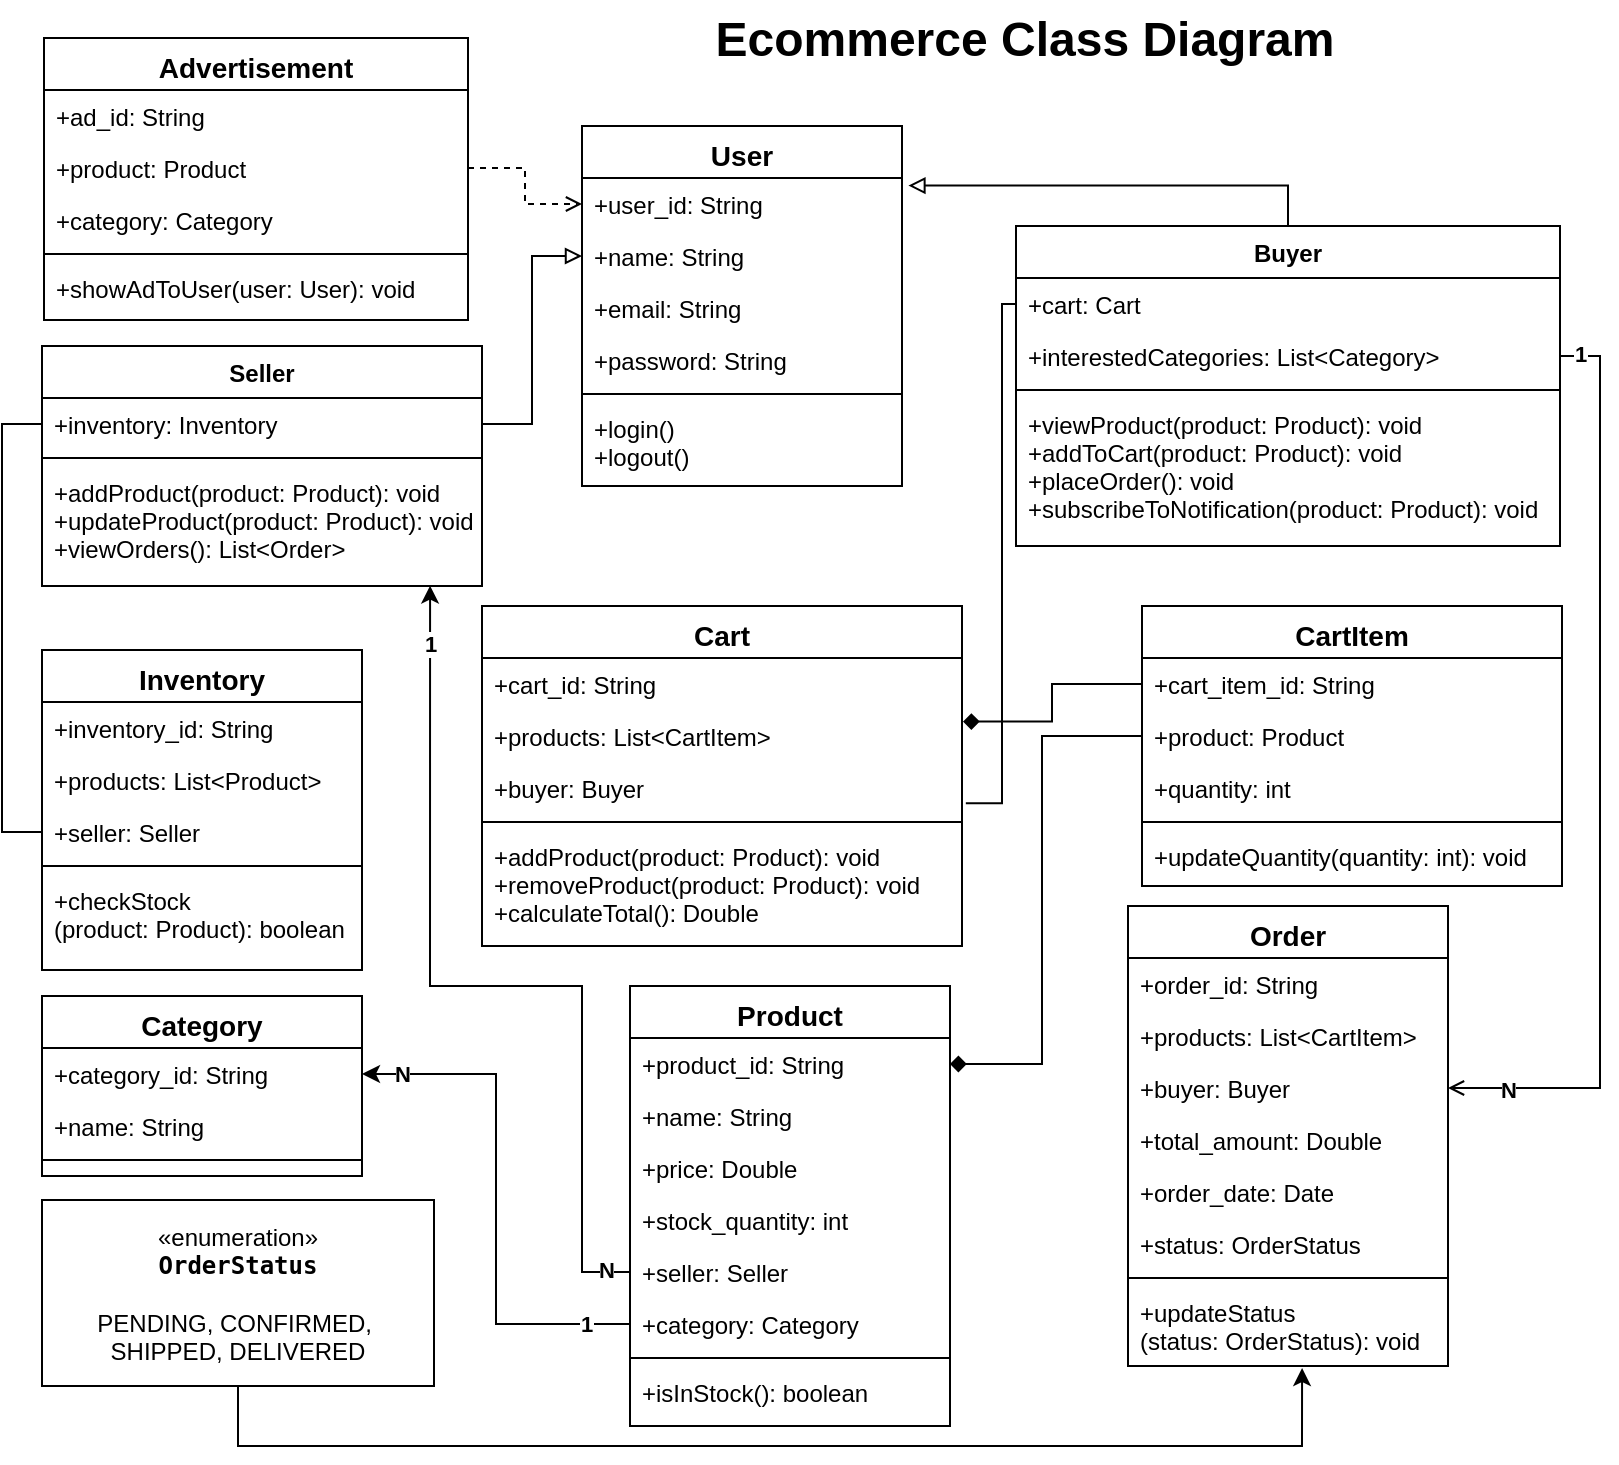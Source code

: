 <mxfile version="24.7.7">
  <diagram id="C5RBs43oDa-KdzZeNtuy" name="Page-1">
    <mxGraphModel dx="1235" dy="655" grid="1" gridSize="10" guides="1" tooltips="1" connect="1" arrows="1" fold="1" page="1" pageScale="1" pageWidth="827" pageHeight="1169" math="0" shadow="0">
      <root>
        <mxCell id="WIyWlLk6GJQsqaUBKTNV-0" />
        <mxCell id="WIyWlLk6GJQsqaUBKTNV-1" parent="WIyWlLk6GJQsqaUBKTNV-0" />
        <mxCell id="zkfFHV4jXpPFQw0GAbJ--0" value="User" style="swimlane;fontStyle=1;align=center;verticalAlign=top;childLayout=stackLayout;horizontal=1;startSize=26;horizontalStack=0;resizeParent=1;resizeLast=0;collapsible=1;marginBottom=0;rounded=0;shadow=0;strokeWidth=1;fontSize=14;" parent="WIyWlLk6GJQsqaUBKTNV-1" vertex="1">
          <mxGeometry x="307" y="93" width="160" height="180" as="geometry">
            <mxRectangle x="230" y="140" width="160" height="26" as="alternateBounds" />
          </mxGeometry>
        </mxCell>
        <mxCell id="zkfFHV4jXpPFQw0GAbJ--1" value="+user_id: String" style="text;align=left;verticalAlign=top;spacingLeft=4;spacingRight=4;overflow=hidden;rotatable=0;points=[[0,0.5],[1,0.5]];portConstraint=eastwest;" parent="zkfFHV4jXpPFQw0GAbJ--0" vertex="1">
          <mxGeometry y="26" width="160" height="26" as="geometry" />
        </mxCell>
        <mxCell id="zkfFHV4jXpPFQw0GAbJ--2" value="+name: String" style="text;align=left;verticalAlign=top;spacingLeft=4;spacingRight=4;overflow=hidden;rotatable=0;points=[[0,0.5],[1,0.5]];portConstraint=eastwest;rounded=0;shadow=0;html=0;" parent="zkfFHV4jXpPFQw0GAbJ--0" vertex="1">
          <mxGeometry y="52" width="160" height="26" as="geometry" />
        </mxCell>
        <mxCell id="zkfFHV4jXpPFQw0GAbJ--3" value="+email: String" style="text;align=left;verticalAlign=top;spacingLeft=4;spacingRight=4;overflow=hidden;rotatable=0;points=[[0,0.5],[1,0.5]];portConstraint=eastwest;rounded=0;shadow=0;html=0;" parent="zkfFHV4jXpPFQw0GAbJ--0" vertex="1">
          <mxGeometry y="78" width="160" height="26" as="geometry" />
        </mxCell>
        <mxCell id="u5Cq7U4rIZ7ZOea5_f4H-0" value="+password: String" style="text;align=left;verticalAlign=top;spacingLeft=4;spacingRight=4;overflow=hidden;rotatable=0;points=[[0,0.5],[1,0.5]];portConstraint=eastwest;rounded=0;shadow=0;html=0;" vertex="1" parent="zkfFHV4jXpPFQw0GAbJ--0">
          <mxGeometry y="104" width="160" height="26" as="geometry" />
        </mxCell>
        <mxCell id="zkfFHV4jXpPFQw0GAbJ--4" value="" style="line;html=1;strokeWidth=1;align=left;verticalAlign=middle;spacingTop=-1;spacingLeft=3;spacingRight=3;rotatable=0;labelPosition=right;points=[];portConstraint=eastwest;" parent="zkfFHV4jXpPFQw0GAbJ--0" vertex="1">
          <mxGeometry y="130" width="160" height="8" as="geometry" />
        </mxCell>
        <mxCell id="zkfFHV4jXpPFQw0GAbJ--5" value="+login()&#xa;+logout()" style="text;align=left;verticalAlign=top;spacingLeft=4;spacingRight=4;overflow=hidden;rotatable=0;points=[[0,0.5],[1,0.5]];portConstraint=eastwest;" parent="zkfFHV4jXpPFQw0GAbJ--0" vertex="1">
          <mxGeometry y="138" width="160" height="42" as="geometry" />
        </mxCell>
        <mxCell id="zkfFHV4jXpPFQw0GAbJ--17" value="Buyer" style="swimlane;fontStyle=1;align=center;verticalAlign=top;childLayout=stackLayout;horizontal=1;startSize=26;horizontalStack=0;resizeParent=1;resizeLast=0;collapsible=1;marginBottom=0;rounded=0;shadow=0;strokeWidth=1;" parent="WIyWlLk6GJQsqaUBKTNV-1" vertex="1">
          <mxGeometry x="524" y="143" width="272" height="160" as="geometry">
            <mxRectangle x="550" y="140" width="160" height="26" as="alternateBounds" />
          </mxGeometry>
        </mxCell>
        <mxCell id="zkfFHV4jXpPFQw0GAbJ--18" value="+cart: Cart" style="text;align=left;verticalAlign=top;spacingLeft=4;spacingRight=4;overflow=hidden;rotatable=0;points=[[0,0.5],[1,0.5]];portConstraint=eastwest;" parent="zkfFHV4jXpPFQw0GAbJ--17" vertex="1">
          <mxGeometry y="26" width="272" height="26" as="geometry" />
        </mxCell>
        <mxCell id="zkfFHV4jXpPFQw0GAbJ--19" value="+interestedCategories: List&lt;Category&gt;" style="text;align=left;verticalAlign=top;spacingLeft=4;spacingRight=4;overflow=hidden;rotatable=0;points=[[0,0.5],[1,0.5]];portConstraint=eastwest;rounded=0;shadow=0;html=0;" parent="zkfFHV4jXpPFQw0GAbJ--17" vertex="1">
          <mxGeometry y="52" width="272" height="26" as="geometry" />
        </mxCell>
        <mxCell id="zkfFHV4jXpPFQw0GAbJ--23" value="" style="line;html=1;strokeWidth=1;align=left;verticalAlign=middle;spacingTop=-1;spacingLeft=3;spacingRight=3;rotatable=0;labelPosition=right;points=[];portConstraint=eastwest;" parent="zkfFHV4jXpPFQw0GAbJ--17" vertex="1">
          <mxGeometry y="78" width="272" height="8" as="geometry" />
        </mxCell>
        <mxCell id="zkfFHV4jXpPFQw0GAbJ--24" value="+viewProduct(product: Product): void&#xa;+addToCart(product: Product): void&#xa;+placeOrder(): void&#xa;+subscribeToNotification(product: Product): void" style="text;align=left;verticalAlign=top;spacingLeft=4;spacingRight=4;overflow=hidden;rotatable=0;points=[[0,0.5],[1,0.5]];portConstraint=eastwest;" parent="zkfFHV4jXpPFQw0GAbJ--17" vertex="1">
          <mxGeometry y="86" width="272" height="74" as="geometry" />
        </mxCell>
        <mxCell id="u5Cq7U4rIZ7ZOea5_f4H-1" value="Seller" style="swimlane;fontStyle=1;align=center;verticalAlign=top;childLayout=stackLayout;horizontal=1;startSize=26;horizontalStack=0;resizeParent=1;resizeLast=0;collapsible=1;marginBottom=0;rounded=0;shadow=0;strokeWidth=1;" vertex="1" parent="WIyWlLk6GJQsqaUBKTNV-1">
          <mxGeometry x="37" y="203" width="220" height="120" as="geometry">
            <mxRectangle x="550" y="140" width="160" height="26" as="alternateBounds" />
          </mxGeometry>
        </mxCell>
        <mxCell id="u5Cq7U4rIZ7ZOea5_f4H-2" value="+inventory: Inventory" style="text;align=left;verticalAlign=top;spacingLeft=4;spacingRight=4;overflow=hidden;rotatable=0;points=[[0,0.5],[1,0.5]];portConstraint=eastwest;" vertex="1" parent="u5Cq7U4rIZ7ZOea5_f4H-1">
          <mxGeometry y="26" width="220" height="26" as="geometry" />
        </mxCell>
        <mxCell id="u5Cq7U4rIZ7ZOea5_f4H-4" value="" style="line;html=1;strokeWidth=1;align=left;verticalAlign=middle;spacingTop=-1;spacingLeft=3;spacingRight=3;rotatable=0;labelPosition=right;points=[];portConstraint=eastwest;" vertex="1" parent="u5Cq7U4rIZ7ZOea5_f4H-1">
          <mxGeometry y="52" width="220" height="8" as="geometry" />
        </mxCell>
        <mxCell id="u5Cq7U4rIZ7ZOea5_f4H-5" value="+addProduct(product: Product): void&#xa;+updateProduct(product: Product): void&#xa;+viewOrders(): List&lt;Order&gt;" style="text;align=left;verticalAlign=top;spacingLeft=4;spacingRight=4;overflow=hidden;rotatable=0;points=[[0,0.5],[1,0.5]];portConstraint=eastwest;" vertex="1" parent="u5Cq7U4rIZ7ZOea5_f4H-1">
          <mxGeometry y="60" width="220" height="60" as="geometry" />
        </mxCell>
        <mxCell id="u5Cq7U4rIZ7ZOea5_f4H-6" value="Product" style="swimlane;fontStyle=1;align=center;verticalAlign=top;childLayout=stackLayout;horizontal=1;startSize=26;horizontalStack=0;resizeParent=1;resizeLast=0;collapsible=1;marginBottom=0;rounded=0;shadow=0;strokeWidth=1;fontSize=14;" vertex="1" parent="WIyWlLk6GJQsqaUBKTNV-1">
          <mxGeometry x="331" y="523" width="160" height="220" as="geometry">
            <mxRectangle x="230" y="140" width="160" height="26" as="alternateBounds" />
          </mxGeometry>
        </mxCell>
        <mxCell id="u5Cq7U4rIZ7ZOea5_f4H-7" value="+product_id: String" style="text;align=left;verticalAlign=top;spacingLeft=4;spacingRight=4;overflow=hidden;rotatable=0;points=[[0,0.5],[1,0.5]];portConstraint=eastwest;" vertex="1" parent="u5Cq7U4rIZ7ZOea5_f4H-6">
          <mxGeometry y="26" width="160" height="26" as="geometry" />
        </mxCell>
        <mxCell id="u5Cq7U4rIZ7ZOea5_f4H-8" value="+name: String" style="text;align=left;verticalAlign=top;spacingLeft=4;spacingRight=4;overflow=hidden;rotatable=0;points=[[0,0.5],[1,0.5]];portConstraint=eastwest;rounded=0;shadow=0;html=0;" vertex="1" parent="u5Cq7U4rIZ7ZOea5_f4H-6">
          <mxGeometry y="52" width="160" height="26" as="geometry" />
        </mxCell>
        <mxCell id="u5Cq7U4rIZ7ZOea5_f4H-9" value="+price: Double" style="text;align=left;verticalAlign=top;spacingLeft=4;spacingRight=4;overflow=hidden;rotatable=0;points=[[0,0.5],[1,0.5]];portConstraint=eastwest;rounded=0;shadow=0;html=0;" vertex="1" parent="u5Cq7U4rIZ7ZOea5_f4H-6">
          <mxGeometry y="78" width="160" height="26" as="geometry" />
        </mxCell>
        <mxCell id="u5Cq7U4rIZ7ZOea5_f4H-10" value="+stock_quantity: int" style="text;align=left;verticalAlign=top;spacingLeft=4;spacingRight=4;overflow=hidden;rotatable=0;points=[[0,0.5],[1,0.5]];portConstraint=eastwest;rounded=0;shadow=0;html=0;" vertex="1" parent="u5Cq7U4rIZ7ZOea5_f4H-6">
          <mxGeometry y="104" width="160" height="26" as="geometry" />
        </mxCell>
        <mxCell id="u5Cq7U4rIZ7ZOea5_f4H-13" value="+seller: Seller" style="text;align=left;verticalAlign=top;spacingLeft=4;spacingRight=4;overflow=hidden;rotatable=0;points=[[0,0.5],[1,0.5]];portConstraint=eastwest;rounded=0;shadow=0;html=0;" vertex="1" parent="u5Cq7U4rIZ7ZOea5_f4H-6">
          <mxGeometry y="130" width="160" height="26" as="geometry" />
        </mxCell>
        <mxCell id="u5Cq7U4rIZ7ZOea5_f4H-14" value="+category: Category" style="text;align=left;verticalAlign=top;spacingLeft=4;spacingRight=4;overflow=hidden;rotatable=0;points=[[0,0.5],[1,0.5]];portConstraint=eastwest;rounded=0;shadow=0;html=0;" vertex="1" parent="u5Cq7U4rIZ7ZOea5_f4H-6">
          <mxGeometry y="156" width="160" height="26" as="geometry" />
        </mxCell>
        <mxCell id="u5Cq7U4rIZ7ZOea5_f4H-11" value="" style="line;html=1;strokeWidth=1;align=left;verticalAlign=middle;spacingTop=-1;spacingLeft=3;spacingRight=3;rotatable=0;labelPosition=right;points=[];portConstraint=eastwest;" vertex="1" parent="u5Cq7U4rIZ7ZOea5_f4H-6">
          <mxGeometry y="182" width="160" height="8" as="geometry" />
        </mxCell>
        <mxCell id="u5Cq7U4rIZ7ZOea5_f4H-12" value="+isInStock(): boolean" style="text;align=left;verticalAlign=top;spacingLeft=4;spacingRight=4;overflow=hidden;rotatable=0;points=[[0,0.5],[1,0.5]];portConstraint=eastwest;" vertex="1" parent="u5Cq7U4rIZ7ZOea5_f4H-6">
          <mxGeometry y="190" width="160" height="30" as="geometry" />
        </mxCell>
        <mxCell id="u5Cq7U4rIZ7ZOea5_f4H-15" value="Cart" style="swimlane;fontStyle=1;align=center;verticalAlign=top;childLayout=stackLayout;horizontal=1;startSize=26;horizontalStack=0;resizeParent=1;resizeLast=0;collapsible=1;marginBottom=0;rounded=0;shadow=0;strokeWidth=1;fontSize=14;" vertex="1" parent="WIyWlLk6GJQsqaUBKTNV-1">
          <mxGeometry x="257" y="333" width="240" height="170" as="geometry">
            <mxRectangle x="230" y="140" width="160" height="26" as="alternateBounds" />
          </mxGeometry>
        </mxCell>
        <mxCell id="u5Cq7U4rIZ7ZOea5_f4H-16" value="+cart_id: String" style="text;align=left;verticalAlign=top;spacingLeft=4;spacingRight=4;overflow=hidden;rotatable=0;points=[[0,0.5],[1,0.5]];portConstraint=eastwest;" vertex="1" parent="u5Cq7U4rIZ7ZOea5_f4H-15">
          <mxGeometry y="26" width="240" height="26" as="geometry" />
        </mxCell>
        <mxCell id="u5Cq7U4rIZ7ZOea5_f4H-17" value="+products: List&lt;CartItem&gt;" style="text;align=left;verticalAlign=top;spacingLeft=4;spacingRight=4;overflow=hidden;rotatable=0;points=[[0,0.5],[1,0.5]];portConstraint=eastwest;rounded=0;shadow=0;html=0;" vertex="1" parent="u5Cq7U4rIZ7ZOea5_f4H-15">
          <mxGeometry y="52" width="240" height="26" as="geometry" />
        </mxCell>
        <mxCell id="u5Cq7U4rIZ7ZOea5_f4H-18" value="+buyer: Buyer" style="text;align=left;verticalAlign=top;spacingLeft=4;spacingRight=4;overflow=hidden;rotatable=0;points=[[0,0.5],[1,0.5]];portConstraint=eastwest;rounded=0;shadow=0;html=0;" vertex="1" parent="u5Cq7U4rIZ7ZOea5_f4H-15">
          <mxGeometry y="78" width="240" height="26" as="geometry" />
        </mxCell>
        <mxCell id="u5Cq7U4rIZ7ZOea5_f4H-20" value="" style="line;html=1;strokeWidth=1;align=left;verticalAlign=middle;spacingTop=-1;spacingLeft=3;spacingRight=3;rotatable=0;labelPosition=right;points=[];portConstraint=eastwest;" vertex="1" parent="u5Cq7U4rIZ7ZOea5_f4H-15">
          <mxGeometry y="104" width="240" height="8" as="geometry" />
        </mxCell>
        <mxCell id="u5Cq7U4rIZ7ZOea5_f4H-21" value="+addProduct(product: Product): void&#xa;+removeProduct(product: Product): void&#xa;+calculateTotal(): Double" style="text;align=left;verticalAlign=top;spacingLeft=4;spacingRight=4;overflow=hidden;rotatable=0;points=[[0,0.5],[1,0.5]];portConstraint=eastwest;" vertex="1" parent="u5Cq7U4rIZ7ZOea5_f4H-15">
          <mxGeometry y="112" width="240" height="58" as="geometry" />
        </mxCell>
        <mxCell id="u5Cq7U4rIZ7ZOea5_f4H-22" value="CartItem" style="swimlane;fontStyle=1;align=center;verticalAlign=top;childLayout=stackLayout;horizontal=1;startSize=26;horizontalStack=0;resizeParent=1;resizeLast=0;collapsible=1;marginBottom=0;rounded=0;shadow=0;strokeWidth=1;fontSize=14;" vertex="1" parent="WIyWlLk6GJQsqaUBKTNV-1">
          <mxGeometry x="587" y="333" width="210" height="140" as="geometry">
            <mxRectangle x="230" y="140" width="160" height="26" as="alternateBounds" />
          </mxGeometry>
        </mxCell>
        <mxCell id="u5Cq7U4rIZ7ZOea5_f4H-23" value="+cart_item_id: String" style="text;align=left;verticalAlign=top;spacingLeft=4;spacingRight=4;overflow=hidden;rotatable=0;points=[[0,0.5],[1,0.5]];portConstraint=eastwest;" vertex="1" parent="u5Cq7U4rIZ7ZOea5_f4H-22">
          <mxGeometry y="26" width="210" height="26" as="geometry" />
        </mxCell>
        <mxCell id="u5Cq7U4rIZ7ZOea5_f4H-24" value="+product: Product" style="text;align=left;verticalAlign=top;spacingLeft=4;spacingRight=4;overflow=hidden;rotatable=0;points=[[0,0.5],[1,0.5]];portConstraint=eastwest;rounded=0;shadow=0;html=0;" vertex="1" parent="u5Cq7U4rIZ7ZOea5_f4H-22">
          <mxGeometry y="52" width="210" height="26" as="geometry" />
        </mxCell>
        <mxCell id="u5Cq7U4rIZ7ZOea5_f4H-25" value="+quantity: int" style="text;align=left;verticalAlign=top;spacingLeft=4;spacingRight=4;overflow=hidden;rotatable=0;points=[[0,0.5],[1,0.5]];portConstraint=eastwest;rounded=0;shadow=0;html=0;" vertex="1" parent="u5Cq7U4rIZ7ZOea5_f4H-22">
          <mxGeometry y="78" width="210" height="26" as="geometry" />
        </mxCell>
        <mxCell id="u5Cq7U4rIZ7ZOea5_f4H-27" value="" style="line;html=1;strokeWidth=1;align=left;verticalAlign=middle;spacingTop=-1;spacingLeft=3;spacingRight=3;rotatable=0;labelPosition=right;points=[];portConstraint=eastwest;" vertex="1" parent="u5Cq7U4rIZ7ZOea5_f4H-22">
          <mxGeometry y="104" width="210" height="8" as="geometry" />
        </mxCell>
        <mxCell id="u5Cq7U4rIZ7ZOea5_f4H-28" value="+updateQuantity(quantity: int): void" style="text;align=left;verticalAlign=top;spacingLeft=4;spacingRight=4;overflow=hidden;rotatable=0;points=[[0,0.5],[1,0.5]];portConstraint=eastwest;" vertex="1" parent="u5Cq7U4rIZ7ZOea5_f4H-22">
          <mxGeometry y="112" width="210" height="28" as="geometry" />
        </mxCell>
        <mxCell id="u5Cq7U4rIZ7ZOea5_f4H-29" value="Order" style="swimlane;fontStyle=1;align=center;verticalAlign=top;childLayout=stackLayout;horizontal=1;startSize=26;horizontalStack=0;resizeParent=1;resizeLast=0;collapsible=1;marginBottom=0;rounded=0;shadow=0;strokeWidth=1;fontSize=14;" vertex="1" parent="WIyWlLk6GJQsqaUBKTNV-1">
          <mxGeometry x="580" y="483" width="160" height="230" as="geometry">
            <mxRectangle x="230" y="140" width="160" height="26" as="alternateBounds" />
          </mxGeometry>
        </mxCell>
        <mxCell id="u5Cq7U4rIZ7ZOea5_f4H-30" value="+order_id: String" style="text;align=left;verticalAlign=top;spacingLeft=4;spacingRight=4;overflow=hidden;rotatable=0;points=[[0,0.5],[1,0.5]];portConstraint=eastwest;" vertex="1" parent="u5Cq7U4rIZ7ZOea5_f4H-29">
          <mxGeometry y="26" width="160" height="26" as="geometry" />
        </mxCell>
        <mxCell id="u5Cq7U4rIZ7ZOea5_f4H-31" value="+products: List&lt;CartItem&gt;" style="text;align=left;verticalAlign=top;spacingLeft=4;spacingRight=4;overflow=hidden;rotatable=0;points=[[0,0.5],[1,0.5]];portConstraint=eastwest;rounded=0;shadow=0;html=0;" vertex="1" parent="u5Cq7U4rIZ7ZOea5_f4H-29">
          <mxGeometry y="52" width="160" height="26" as="geometry" />
        </mxCell>
        <mxCell id="u5Cq7U4rIZ7ZOea5_f4H-32" value="+buyer: Buyer" style="text;align=left;verticalAlign=top;spacingLeft=4;spacingRight=4;overflow=hidden;rotatable=0;points=[[0,0.5],[1,0.5]];portConstraint=eastwest;rounded=0;shadow=0;html=0;" vertex="1" parent="u5Cq7U4rIZ7ZOea5_f4H-29">
          <mxGeometry y="78" width="160" height="26" as="geometry" />
        </mxCell>
        <mxCell id="u5Cq7U4rIZ7ZOea5_f4H-33" value="+total_amount: Double" style="text;align=left;verticalAlign=top;spacingLeft=4;spacingRight=4;overflow=hidden;rotatable=0;points=[[0,0.5],[1,0.5]];portConstraint=eastwest;rounded=0;shadow=0;html=0;" vertex="1" parent="u5Cq7U4rIZ7ZOea5_f4H-29">
          <mxGeometry y="104" width="160" height="26" as="geometry" />
        </mxCell>
        <mxCell id="u5Cq7U4rIZ7ZOea5_f4H-34" value="+order_date: Date" style="text;align=left;verticalAlign=top;spacingLeft=4;spacingRight=4;overflow=hidden;rotatable=0;points=[[0,0.5],[1,0.5]];portConstraint=eastwest;rounded=0;shadow=0;html=0;" vertex="1" parent="u5Cq7U4rIZ7ZOea5_f4H-29">
          <mxGeometry y="130" width="160" height="26" as="geometry" />
        </mxCell>
        <mxCell id="u5Cq7U4rIZ7ZOea5_f4H-35" value="+status: OrderStatus" style="text;align=left;verticalAlign=top;spacingLeft=4;spacingRight=4;overflow=hidden;rotatable=0;points=[[0,0.5],[1,0.5]];portConstraint=eastwest;rounded=0;shadow=0;html=0;" vertex="1" parent="u5Cq7U4rIZ7ZOea5_f4H-29">
          <mxGeometry y="156" width="160" height="26" as="geometry" />
        </mxCell>
        <mxCell id="u5Cq7U4rIZ7ZOea5_f4H-36" value="" style="line;html=1;strokeWidth=1;align=left;verticalAlign=middle;spacingTop=-1;spacingLeft=3;spacingRight=3;rotatable=0;labelPosition=right;points=[];portConstraint=eastwest;" vertex="1" parent="u5Cq7U4rIZ7ZOea5_f4H-29">
          <mxGeometry y="182" width="160" height="8" as="geometry" />
        </mxCell>
        <mxCell id="u5Cq7U4rIZ7ZOea5_f4H-37" value="+updateStatus&#xa;(status: OrderStatus): void" style="text;align=left;verticalAlign=top;spacingLeft=4;spacingRight=4;overflow=hidden;rotatable=0;points=[[0,0.5],[1,0.5]];portConstraint=eastwest;" vertex="1" parent="u5Cq7U4rIZ7ZOea5_f4H-29">
          <mxGeometry y="190" width="160" height="40" as="geometry" />
        </mxCell>
        <mxCell id="u5Cq7U4rIZ7ZOea5_f4H-38" value="Inventory" style="swimlane;fontStyle=1;align=center;verticalAlign=top;childLayout=stackLayout;horizontal=1;startSize=26;horizontalStack=0;resizeParent=1;resizeLast=0;collapsible=1;marginBottom=0;rounded=0;shadow=0;strokeWidth=1;fontSize=14;" vertex="1" parent="WIyWlLk6GJQsqaUBKTNV-1">
          <mxGeometry x="37" y="355" width="160" height="160" as="geometry">
            <mxRectangle x="230" y="140" width="160" height="26" as="alternateBounds" />
          </mxGeometry>
        </mxCell>
        <mxCell id="u5Cq7U4rIZ7ZOea5_f4H-39" value="+inventory_id: String" style="text;align=left;verticalAlign=top;spacingLeft=4;spacingRight=4;overflow=hidden;rotatable=0;points=[[0,0.5],[1,0.5]];portConstraint=eastwest;" vertex="1" parent="u5Cq7U4rIZ7ZOea5_f4H-38">
          <mxGeometry y="26" width="160" height="26" as="geometry" />
        </mxCell>
        <mxCell id="u5Cq7U4rIZ7ZOea5_f4H-40" value="+products: List&lt;Product&gt;" style="text;align=left;verticalAlign=top;spacingLeft=4;spacingRight=4;overflow=hidden;rotatable=0;points=[[0,0.5],[1,0.5]];portConstraint=eastwest;rounded=0;shadow=0;html=0;" vertex="1" parent="u5Cq7U4rIZ7ZOea5_f4H-38">
          <mxGeometry y="52" width="160" height="26" as="geometry" />
        </mxCell>
        <mxCell id="u5Cq7U4rIZ7ZOea5_f4H-41" value="+seller: Seller" style="text;align=left;verticalAlign=top;spacingLeft=4;spacingRight=4;overflow=hidden;rotatable=0;points=[[0,0.5],[1,0.5]];portConstraint=eastwest;rounded=0;shadow=0;html=0;" vertex="1" parent="u5Cq7U4rIZ7ZOea5_f4H-38">
          <mxGeometry y="78" width="160" height="26" as="geometry" />
        </mxCell>
        <mxCell id="u5Cq7U4rIZ7ZOea5_f4H-45" value="" style="line;html=1;strokeWidth=1;align=left;verticalAlign=middle;spacingTop=-1;spacingLeft=3;spacingRight=3;rotatable=0;labelPosition=right;points=[];portConstraint=eastwest;" vertex="1" parent="u5Cq7U4rIZ7ZOea5_f4H-38">
          <mxGeometry y="104" width="160" height="8" as="geometry" />
        </mxCell>
        <mxCell id="u5Cq7U4rIZ7ZOea5_f4H-46" value="+checkStock&#xa;(product: Product): boolean" style="text;align=left;verticalAlign=top;spacingLeft=4;spacingRight=4;overflow=hidden;rotatable=0;points=[[0,0.5],[1,0.5]];portConstraint=eastwest;" vertex="1" parent="u5Cq7U4rIZ7ZOea5_f4H-38">
          <mxGeometry y="112" width="160" height="48" as="geometry" />
        </mxCell>
        <mxCell id="u5Cq7U4rIZ7ZOea5_f4H-47" value="Advertisement" style="swimlane;fontStyle=1;align=center;verticalAlign=top;childLayout=stackLayout;horizontal=1;startSize=26;horizontalStack=0;resizeParent=1;resizeLast=0;collapsible=1;marginBottom=0;rounded=0;shadow=0;strokeWidth=1;fontSize=14;" vertex="1" parent="WIyWlLk6GJQsqaUBKTNV-1">
          <mxGeometry x="38" y="49" width="212" height="141" as="geometry">
            <mxRectangle x="230" y="140" width="160" height="26" as="alternateBounds" />
          </mxGeometry>
        </mxCell>
        <mxCell id="u5Cq7U4rIZ7ZOea5_f4H-48" value="+ad_id: String" style="text;align=left;verticalAlign=top;spacingLeft=4;spacingRight=4;overflow=hidden;rotatable=0;points=[[0,0.5],[1,0.5]];portConstraint=eastwest;" vertex="1" parent="u5Cq7U4rIZ7ZOea5_f4H-47">
          <mxGeometry y="26" width="212" height="26" as="geometry" />
        </mxCell>
        <mxCell id="u5Cq7U4rIZ7ZOea5_f4H-49" value="+product: Product" style="text;align=left;verticalAlign=top;spacingLeft=4;spacingRight=4;overflow=hidden;rotatable=0;points=[[0,0.5],[1,0.5]];portConstraint=eastwest;rounded=0;shadow=0;html=0;" vertex="1" parent="u5Cq7U4rIZ7ZOea5_f4H-47">
          <mxGeometry y="52" width="212" height="26" as="geometry" />
        </mxCell>
        <mxCell id="u5Cq7U4rIZ7ZOea5_f4H-50" value="+category: Category" style="text;align=left;verticalAlign=top;spacingLeft=4;spacingRight=4;overflow=hidden;rotatable=0;points=[[0,0.5],[1,0.5]];portConstraint=eastwest;rounded=0;shadow=0;html=0;" vertex="1" parent="u5Cq7U4rIZ7ZOea5_f4H-47">
          <mxGeometry y="78" width="212" height="26" as="geometry" />
        </mxCell>
        <mxCell id="u5Cq7U4rIZ7ZOea5_f4H-54" value="" style="line;html=1;strokeWidth=1;align=left;verticalAlign=middle;spacingTop=-1;spacingLeft=3;spacingRight=3;rotatable=0;labelPosition=right;points=[];portConstraint=eastwest;" vertex="1" parent="u5Cq7U4rIZ7ZOea5_f4H-47">
          <mxGeometry y="104" width="212" height="8" as="geometry" />
        </mxCell>
        <mxCell id="u5Cq7U4rIZ7ZOea5_f4H-55" value="+showAdToUser(user: User): void" style="text;align=left;verticalAlign=top;spacingLeft=4;spacingRight=4;overflow=hidden;rotatable=0;points=[[0,0.5],[1,0.5]];portConstraint=eastwest;" vertex="1" parent="u5Cq7U4rIZ7ZOea5_f4H-47">
          <mxGeometry y="112" width="212" height="28" as="geometry" />
        </mxCell>
        <mxCell id="u5Cq7U4rIZ7ZOea5_f4H-56" value="Category" style="swimlane;fontStyle=1;align=center;verticalAlign=top;childLayout=stackLayout;horizontal=1;startSize=26;horizontalStack=0;resizeParent=1;resizeLast=0;collapsible=1;marginBottom=0;rounded=0;shadow=0;strokeWidth=1;fontSize=14;" vertex="1" parent="WIyWlLk6GJQsqaUBKTNV-1">
          <mxGeometry x="37" y="528" width="160" height="90" as="geometry">
            <mxRectangle x="230" y="140" width="160" height="26" as="alternateBounds" />
          </mxGeometry>
        </mxCell>
        <mxCell id="u5Cq7U4rIZ7ZOea5_f4H-57" value="+category_id: String" style="text;align=left;verticalAlign=top;spacingLeft=4;spacingRight=4;overflow=hidden;rotatable=0;points=[[0,0.5],[1,0.5]];portConstraint=eastwest;" vertex="1" parent="u5Cq7U4rIZ7ZOea5_f4H-56">
          <mxGeometry y="26" width="160" height="26" as="geometry" />
        </mxCell>
        <mxCell id="u5Cq7U4rIZ7ZOea5_f4H-58" value="+name: String" style="text;align=left;verticalAlign=top;spacingLeft=4;spacingRight=4;overflow=hidden;rotatable=0;points=[[0,0.5],[1,0.5]];portConstraint=eastwest;rounded=0;shadow=0;html=0;" vertex="1" parent="u5Cq7U4rIZ7ZOea5_f4H-56">
          <mxGeometry y="52" width="160" height="26" as="geometry" />
        </mxCell>
        <mxCell id="u5Cq7U4rIZ7ZOea5_f4H-60" value="" style="line;html=1;strokeWidth=1;align=left;verticalAlign=middle;spacingTop=-1;spacingLeft=3;spacingRight=3;rotatable=0;labelPosition=right;points=[];portConstraint=eastwest;" vertex="1" parent="u5Cq7U4rIZ7ZOea5_f4H-56">
          <mxGeometry y="78" width="160" height="8" as="geometry" />
        </mxCell>
        <mxCell id="u5Cq7U4rIZ7ZOea5_f4H-62" value="«enumeration»&lt;br&gt;&lt;strong&gt;&lt;code&gt;OrderStatus&lt;br&gt;&lt;/code&gt;&lt;/strong&gt;&lt;br&gt;&lt;div&gt;&lt;div&gt;PENDING,&amp;nbsp;&lt;span style=&quot;background-color: initial;&quot;&gt;CONFIRMED,&amp;nbsp;&lt;br&gt;&lt;/span&gt;&lt;span style=&quot;background-color: initial;&quot;&gt;SHIPPED,&amp;nbsp;&lt;/span&gt;&lt;span style=&quot;background-color: initial;&quot;&gt;DELIVERED&lt;/span&gt;&lt;/div&gt;&lt;/div&gt;" style="html=1;whiteSpace=wrap;" vertex="1" parent="WIyWlLk6GJQsqaUBKTNV-1">
          <mxGeometry x="37" y="630" width="196" height="93" as="geometry" />
        </mxCell>
        <mxCell id="u5Cq7U4rIZ7ZOea5_f4H-65" style="edgeStyle=orthogonalEdgeStyle;rounded=0;orthogonalLoop=1;jettySize=auto;html=1;exitX=0.5;exitY=0;exitDx=0;exitDy=0;entryX=1.02;entryY=0.146;entryDx=0;entryDy=0;entryPerimeter=0;endArrow=block;endFill=0;" edge="1" parent="WIyWlLk6GJQsqaUBKTNV-1" source="zkfFHV4jXpPFQw0GAbJ--17" target="zkfFHV4jXpPFQw0GAbJ--1">
          <mxGeometry relative="1" as="geometry" />
        </mxCell>
        <mxCell id="u5Cq7U4rIZ7ZOea5_f4H-67" style="edgeStyle=orthogonalEdgeStyle;rounded=0;orthogonalLoop=1;jettySize=auto;html=1;exitX=0;exitY=0.5;exitDx=0;exitDy=0;entryX=1.008;entryY=0.792;entryDx=0;entryDy=0;entryPerimeter=0;endArrow=none;endFill=0;" edge="1" parent="WIyWlLk6GJQsqaUBKTNV-1" source="zkfFHV4jXpPFQw0GAbJ--18" target="u5Cq7U4rIZ7ZOea5_f4H-18">
          <mxGeometry relative="1" as="geometry">
            <Array as="points">
              <mxPoint x="517" y="182" />
              <mxPoint x="517" y="432" />
            </Array>
          </mxGeometry>
        </mxCell>
        <mxCell id="u5Cq7U4rIZ7ZOea5_f4H-69" style="edgeStyle=orthogonalEdgeStyle;rounded=0;orthogonalLoop=1;jettySize=auto;html=1;entryX=0;entryY=0.5;entryDx=0;entryDy=0;endArrow=none;endFill=0;" edge="1" parent="WIyWlLk6GJQsqaUBKTNV-1" source="u5Cq7U4rIZ7ZOea5_f4H-2" target="u5Cq7U4rIZ7ZOea5_f4H-41">
          <mxGeometry relative="1" as="geometry" />
        </mxCell>
        <mxCell id="u5Cq7U4rIZ7ZOea5_f4H-70" style="edgeStyle=orthogonalEdgeStyle;rounded=0;orthogonalLoop=1;jettySize=auto;html=1;exitX=1;exitY=0.5;exitDx=0;exitDy=0;entryX=1;entryY=0.5;entryDx=0;entryDy=0;endArrow=open;endFill=0;" edge="1" parent="WIyWlLk6GJQsqaUBKTNV-1" source="zkfFHV4jXpPFQw0GAbJ--19" target="u5Cq7U4rIZ7ZOea5_f4H-32">
          <mxGeometry relative="1" as="geometry" />
        </mxCell>
        <mxCell id="u5Cq7U4rIZ7ZOea5_f4H-71" value="&lt;b&gt;1&lt;/b&gt;" style="edgeLabel;html=1;align=center;verticalAlign=middle;resizable=0;points=[];" vertex="1" connectable="0" parent="u5Cq7U4rIZ7ZOea5_f4H-70">
          <mxGeometry x="-0.957" y="1" relative="1" as="geometry">
            <mxPoint as="offset" />
          </mxGeometry>
        </mxCell>
        <mxCell id="u5Cq7U4rIZ7ZOea5_f4H-72" value="&lt;b&gt;N&lt;/b&gt;" style="edgeLabel;html=1;align=center;verticalAlign=middle;resizable=0;points=[];" vertex="1" connectable="0" parent="u5Cq7U4rIZ7ZOea5_f4H-70">
          <mxGeometry x="0.87" y="1" relative="1" as="geometry">
            <mxPoint as="offset" />
          </mxGeometry>
        </mxCell>
        <mxCell id="u5Cq7U4rIZ7ZOea5_f4H-73" style="edgeStyle=orthogonalEdgeStyle;rounded=0;orthogonalLoop=1;jettySize=auto;html=1;exitX=0;exitY=0.5;exitDx=0;exitDy=0;entryX=1;entryY=0.5;entryDx=0;entryDy=0;endArrow=diamond;endFill=1;" edge="1" parent="WIyWlLk6GJQsqaUBKTNV-1" source="u5Cq7U4rIZ7ZOea5_f4H-24" target="u5Cq7U4rIZ7ZOea5_f4H-7">
          <mxGeometry relative="1" as="geometry">
            <Array as="points">
              <mxPoint x="537" y="398" />
              <mxPoint x="537" y="562" />
            </Array>
          </mxGeometry>
        </mxCell>
        <mxCell id="u5Cq7U4rIZ7ZOea5_f4H-74" style="edgeStyle=orthogonalEdgeStyle;rounded=0;orthogonalLoop=1;jettySize=auto;html=1;exitX=0;exitY=0.5;exitDx=0;exitDy=0;entryX=1.002;entryY=0.223;entryDx=0;entryDy=0;entryPerimeter=0;endArrow=diamond;endFill=1;" edge="1" parent="WIyWlLk6GJQsqaUBKTNV-1" source="u5Cq7U4rIZ7ZOea5_f4H-23" target="u5Cq7U4rIZ7ZOea5_f4H-17">
          <mxGeometry relative="1" as="geometry" />
        </mxCell>
        <mxCell id="u5Cq7U4rIZ7ZOea5_f4H-78" style="edgeStyle=orthogonalEdgeStyle;rounded=0;orthogonalLoop=1;jettySize=auto;html=1;exitX=0;exitY=0.5;exitDx=0;exitDy=0;entryX=1;entryY=0.5;entryDx=0;entryDy=0;" edge="1" parent="WIyWlLk6GJQsqaUBKTNV-1" source="u5Cq7U4rIZ7ZOea5_f4H-14" target="u5Cq7U4rIZ7ZOea5_f4H-57">
          <mxGeometry relative="1" as="geometry" />
        </mxCell>
        <mxCell id="u5Cq7U4rIZ7ZOea5_f4H-79" value="&lt;b&gt;N&lt;/b&gt;" style="edgeLabel;html=1;align=center;verticalAlign=middle;resizable=0;points=[];" vertex="1" connectable="0" parent="u5Cq7U4rIZ7ZOea5_f4H-78">
          <mxGeometry x="0.85" relative="1" as="geometry">
            <mxPoint as="offset" />
          </mxGeometry>
        </mxCell>
        <mxCell id="u5Cq7U4rIZ7ZOea5_f4H-80" value="&lt;b&gt;1&lt;/b&gt;" style="edgeLabel;html=1;align=center;verticalAlign=middle;resizable=0;points=[];" vertex="1" connectable="0" parent="u5Cq7U4rIZ7ZOea5_f4H-78">
          <mxGeometry x="-0.83" relative="1" as="geometry">
            <mxPoint as="offset" />
          </mxGeometry>
        </mxCell>
        <mxCell id="u5Cq7U4rIZ7ZOea5_f4H-81" style="edgeStyle=orthogonalEdgeStyle;rounded=0;orthogonalLoop=1;jettySize=auto;html=1;exitX=0;exitY=0.5;exitDx=0;exitDy=0;entryX=0.882;entryY=0.997;entryDx=0;entryDy=0;entryPerimeter=0;" edge="1" parent="WIyWlLk6GJQsqaUBKTNV-1" source="u5Cq7U4rIZ7ZOea5_f4H-13" target="u5Cq7U4rIZ7ZOea5_f4H-5">
          <mxGeometry relative="1" as="geometry">
            <Array as="points">
              <mxPoint x="307" y="666" />
              <mxPoint x="307" y="523" />
              <mxPoint x="231" y="523" />
            </Array>
          </mxGeometry>
        </mxCell>
        <mxCell id="u5Cq7U4rIZ7ZOea5_f4H-82" value="&lt;b&gt;N&lt;/b&gt;" style="edgeLabel;html=1;align=center;verticalAlign=middle;resizable=0;points=[];" vertex="1" connectable="0" parent="u5Cq7U4rIZ7ZOea5_f4H-81">
          <mxGeometry x="-0.944" y="-1" relative="1" as="geometry">
            <mxPoint as="offset" />
          </mxGeometry>
        </mxCell>
        <mxCell id="u5Cq7U4rIZ7ZOea5_f4H-83" value="&lt;b&gt;1&lt;/b&gt;" style="edgeLabel;html=1;align=center;verticalAlign=middle;resizable=0;points=[];" vertex="1" connectable="0" parent="u5Cq7U4rIZ7ZOea5_f4H-81">
          <mxGeometry x="0.871" relative="1" as="geometry">
            <mxPoint as="offset" />
          </mxGeometry>
        </mxCell>
        <mxCell id="u5Cq7U4rIZ7ZOea5_f4H-84" style="edgeStyle=orthogonalEdgeStyle;rounded=0;orthogonalLoop=1;jettySize=auto;html=1;exitX=0.5;exitY=1;exitDx=0;exitDy=0;entryX=0.544;entryY=1.025;entryDx=0;entryDy=0;entryPerimeter=0;" edge="1" parent="WIyWlLk6GJQsqaUBKTNV-1" source="u5Cq7U4rIZ7ZOea5_f4H-62" target="u5Cq7U4rIZ7ZOea5_f4H-37">
          <mxGeometry relative="1" as="geometry">
            <Array as="points">
              <mxPoint x="135" y="753" />
              <mxPoint x="667" y="753" />
            </Array>
          </mxGeometry>
        </mxCell>
        <mxCell id="u5Cq7U4rIZ7ZOea5_f4H-85" style="edgeStyle=orthogonalEdgeStyle;rounded=0;orthogonalLoop=1;jettySize=auto;html=1;exitX=1;exitY=0.5;exitDx=0;exitDy=0;entryX=0;entryY=0.5;entryDx=0;entryDy=0;endArrow=block;endFill=0;" edge="1" parent="WIyWlLk6GJQsqaUBKTNV-1" source="u5Cq7U4rIZ7ZOea5_f4H-2" target="zkfFHV4jXpPFQw0GAbJ--2">
          <mxGeometry relative="1" as="geometry" />
        </mxCell>
        <mxCell id="u5Cq7U4rIZ7ZOea5_f4H-86" style="edgeStyle=orthogonalEdgeStyle;rounded=0;orthogonalLoop=1;jettySize=auto;html=1;exitX=1;exitY=0.5;exitDx=0;exitDy=0;entryX=0;entryY=0.5;entryDx=0;entryDy=0;dashed=1;endArrow=open;endFill=0;" edge="1" parent="WIyWlLk6GJQsqaUBKTNV-1" source="u5Cq7U4rIZ7ZOea5_f4H-49" target="zkfFHV4jXpPFQw0GAbJ--1">
          <mxGeometry relative="1" as="geometry" />
        </mxCell>
        <mxCell id="u5Cq7U4rIZ7ZOea5_f4H-87" value="Ecommerce Class Diagram" style="text;strokeColor=none;fillColor=none;html=1;fontSize=24;fontStyle=1;verticalAlign=middle;align=center;" vertex="1" parent="WIyWlLk6GJQsqaUBKTNV-1">
          <mxGeometry x="360" y="30" width="336" height="40" as="geometry" />
        </mxCell>
      </root>
    </mxGraphModel>
  </diagram>
</mxfile>
